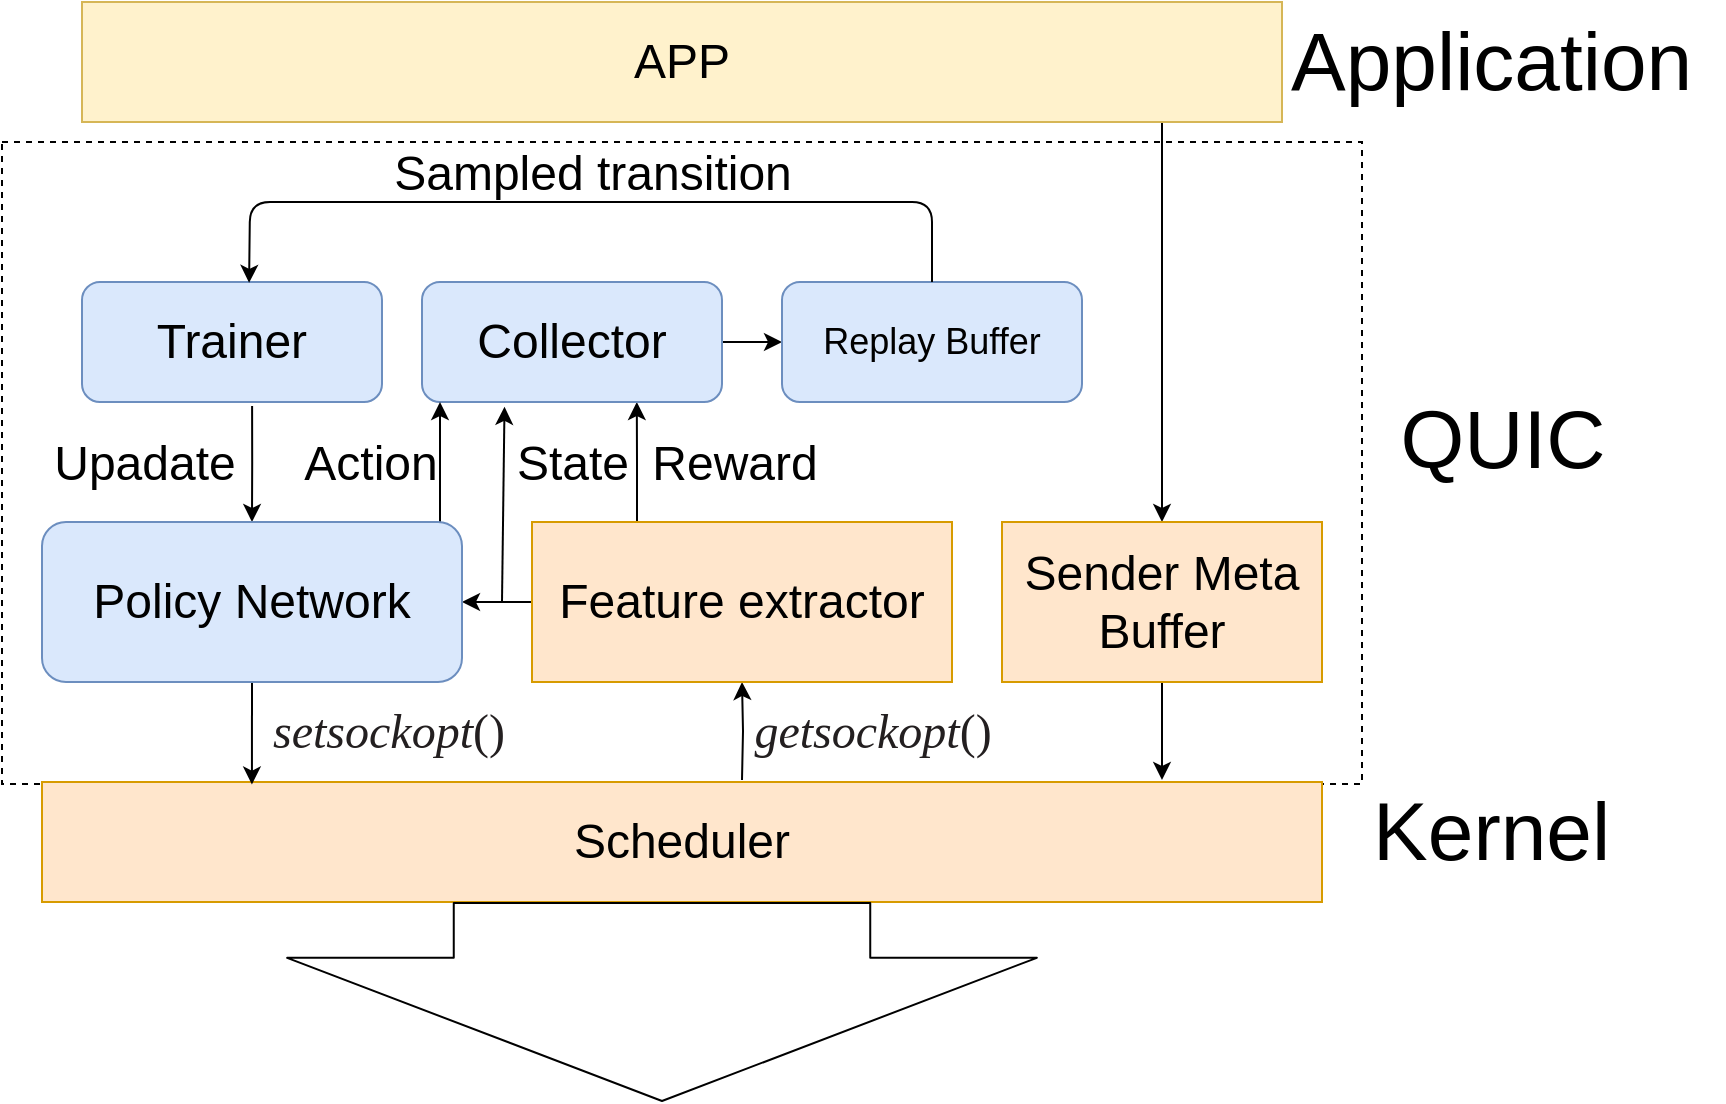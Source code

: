 <mxfile version="13.0.6" type="github" pages="3">
  <diagram id="CBDz3zqInydYnpbgPdc8" name="Architecture ">
    <mxGraphModel dx="959" dy="546" grid="0" gridSize="10" guides="1" tooltips="1" connect="1" arrows="1" fold="1" page="1" pageScale="1" pageWidth="1100" pageHeight="850" math="0" shadow="0">
      <root>
        <mxCell id="0" />
        <mxCell id="1" parent="0" />
        <mxCell id="l-rTfrSbGHxLT8yHpG9K-1" value="" style="rounded=0;whiteSpace=wrap;html=1;dashed=1;gradientColor=none;fillColor=none;" parent="1" vertex="1">
          <mxGeometry x="149" y="234" width="680" height="321" as="geometry" />
        </mxCell>
        <mxCell id="O35m1b_gPNPNUmbekiKG-8" value="" style="edgeStyle=orthogonalEdgeStyle;rounded=0;orthogonalLoop=1;jettySize=auto;html=1;exitX=0.9;exitY=1;exitDx=0;exitDy=0;exitPerimeter=0;" parent="1" source="O35m1b_gPNPNUmbekiKG-6" target="O35m1b_gPNPNUmbekiKG-7" edge="1">
          <mxGeometry relative="1" as="geometry">
            <mxPoint x="729" y="294" as="sourcePoint" />
          </mxGeometry>
        </mxCell>
        <mxCell id="O35m1b_gPNPNUmbekiKG-6" value="&lt;font style=&quot;font-size: 24px&quot;&gt;APP&lt;/font&gt;" style="rounded=1;whiteSpace=wrap;html=1;arcSize=0;fillColor=#fff2cc;strokeColor=#d6b656;" parent="1" vertex="1">
          <mxGeometry x="189" y="164" width="600" height="60" as="geometry" />
        </mxCell>
        <mxCell id="O35m1b_gPNPNUmbekiKG-10" value="" style="edgeStyle=orthogonalEdgeStyle;rounded=0;orthogonalLoop=1;jettySize=auto;html=1;" parent="1" source="O35m1b_gPNPNUmbekiKG-7" edge="1">
          <mxGeometry relative="1" as="geometry">
            <mxPoint x="729" y="553" as="targetPoint" />
          </mxGeometry>
        </mxCell>
        <mxCell id="O35m1b_gPNPNUmbekiKG-7" value="&lt;font style=&quot;font-size: 24px&quot;&gt;Sender Meta Buffer&lt;/font&gt;" style="rounded=1;whiteSpace=wrap;html=1;arcSize=0;fillColor=#ffe6cc;strokeColor=#d79b00;" parent="1" vertex="1">
          <mxGeometry x="649" y="424" width="160" height="80" as="geometry" />
        </mxCell>
        <mxCell id="O35m1b_gPNPNUmbekiKG-12" style="edgeStyle=orthogonalEdgeStyle;rounded=0;orthogonalLoop=1;jettySize=auto;html=1;entryX=0.5;entryY=1;entryDx=0;entryDy=0;" parent="1" target="O35m1b_gPNPNUmbekiKG-14" edge="1">
          <mxGeometry relative="1" as="geometry">
            <mxPoint x="519.286" y="454" as="targetPoint" />
            <mxPoint x="519" y="553" as="sourcePoint" />
            <Array as="points" />
          </mxGeometry>
        </mxCell>
        <mxCell id="O35m1b_gPNPNUmbekiKG-9" value="&lt;font style=&quot;font-size: 24px&quot;&gt;Scheduler&lt;/font&gt;" style="rounded=1;whiteSpace=wrap;html=1;arcSize=0;fillColor=#ffe6cc;strokeColor=#d79b00;" parent="1" vertex="1">
          <mxGeometry x="169" y="554" width="640" height="60" as="geometry" />
        </mxCell>
        <mxCell id="O35m1b_gPNPNUmbekiKG-25" value="" style="edgeStyle=orthogonalEdgeStyle;rounded=0;orthogonalLoop=1;jettySize=auto;html=1;entryX=1;entryY=0.5;entryDx=0;entryDy=0;" parent="1" source="O35m1b_gPNPNUmbekiKG-14" target="eUcBHs-z1_nmx1WXnV4A-1" edge="1">
          <mxGeometry relative="1" as="geometry">
            <mxPoint x="379" y="464" as="targetPoint" />
          </mxGeometry>
        </mxCell>
        <mxCell id="eUcBHs-z1_nmx1WXnV4A-6" style="edgeStyle=orthogonalEdgeStyle;rounded=0;orthogonalLoop=1;jettySize=auto;html=1;exitX=0.25;exitY=0;exitDx=0;exitDy=0;entryX=0.716;entryY=1;entryDx=0;entryDy=0;entryPerimeter=0;" parent="1" source="O35m1b_gPNPNUmbekiKG-14" target="O35m1b_gPNPNUmbekiKG-20" edge="1">
          <mxGeometry relative="1" as="geometry" />
        </mxCell>
        <mxCell id="O35m1b_gPNPNUmbekiKG-14" value="&lt;font style=&quot;font-size: 24px&quot;&gt;Feature extractor&lt;/font&gt;" style="rounded=0;whiteSpace=wrap;html=1;fillColor=#ffe6cc;strokeColor=#d79b00;" parent="1" vertex="1">
          <mxGeometry x="414" y="424" width="210" height="80" as="geometry" />
        </mxCell>
        <mxCell id="O35m1b_gPNPNUmbekiKG-34" style="edgeStyle=orthogonalEdgeStyle;rounded=0;orthogonalLoop=1;jettySize=auto;html=1;entryX=0.164;entryY=0.021;entryDx=0;entryDy=0;entryPerimeter=0;exitX=0.5;exitY=1;exitDx=0;exitDy=0;" parent="1" source="eUcBHs-z1_nmx1WXnV4A-1" target="O35m1b_gPNPNUmbekiKG-9" edge="1">
          <mxGeometry relative="1" as="geometry">
            <mxPoint x="274" y="514" as="sourcePoint" />
          </mxGeometry>
        </mxCell>
        <mxCell id="O35m1b_gPNPNUmbekiKG-23" value="" style="edgeStyle=orthogonalEdgeStyle;rounded=0;orthogonalLoop=1;jettySize=auto;html=1;" parent="1" source="O35m1b_gPNPNUmbekiKG-20" target="O35m1b_gPNPNUmbekiKG-22" edge="1">
          <mxGeometry relative="1" as="geometry" />
        </mxCell>
        <mxCell id="O35m1b_gPNPNUmbekiKG-20" value="&lt;font style=&quot;font-size: 24px&quot;&gt;Collector&lt;/font&gt;" style="rounded=1;whiteSpace=wrap;html=1;fillColor=#dae8fc;strokeColor=#6c8ebf;" parent="1" vertex="1">
          <mxGeometry x="359" y="304" width="150" height="60" as="geometry" />
        </mxCell>
        <mxCell id="O35m1b_gPNPNUmbekiKG-29" value="&lt;font style=&quot;font-size: 24px&quot;&gt;Trainer&lt;/font&gt;" style="rounded=1;whiteSpace=wrap;html=1;fillColor=#dae8fc;strokeColor=#6c8ebf;" parent="1" vertex="1">
          <mxGeometry x="189" y="304" width="150" height="60" as="geometry" />
        </mxCell>
        <mxCell id="O35m1b_gPNPNUmbekiKG-22" value="&lt;font style=&quot;font-size: 18px&quot;&gt;Replay Buffer&lt;/font&gt;" style="rounded=1;whiteSpace=wrap;html=1;fillColor=#dae8fc;strokeColor=#6c8ebf;" parent="1" vertex="1">
          <mxGeometry x="539" y="304" width="150" height="60" as="geometry" />
        </mxCell>
        <mxCell id="O35m1b_gPNPNUmbekiKG-28" value="" style="endArrow=classic;html=1;entryX=0.06;entryY=1;entryDx=0;entryDy=0;entryPerimeter=0;" parent="1" target="O35m1b_gPNPNUmbekiKG-20" edge="1">
          <mxGeometry width="50" height="50" relative="1" as="geometry">
            <mxPoint x="368" y="424" as="sourcePoint" />
            <mxPoint x="368" y="374" as="targetPoint" />
          </mxGeometry>
        </mxCell>
        <mxCell id="O35m1b_gPNPNUmbekiKG-32" value="" style="endArrow=classic;html=1;entryX=0.275;entryY=1.04;entryDx=0;entryDy=0;entryPerimeter=0;" parent="1" target="O35m1b_gPNPNUmbekiKG-20" edge="1">
          <mxGeometry width="50" height="50" relative="1" as="geometry">
            <mxPoint x="399" y="464" as="sourcePoint" />
            <mxPoint x="449" y="414" as="targetPoint" />
          </mxGeometry>
        </mxCell>
        <mxCell id="O35m1b_gPNPNUmbekiKG-33" value="" style="endArrow=classic;html=1;exitX=0.5;exitY=0;exitDx=0;exitDy=0;entryX=0.557;entryY=0.007;entryDx=0;entryDy=0;entryPerimeter=0;" parent="1" source="O35m1b_gPNPNUmbekiKG-22" target="O35m1b_gPNPNUmbekiKG-29" edge="1">
          <mxGeometry width="50" height="50" relative="1" as="geometry">
            <mxPoint x="239" y="214" as="sourcePoint" />
            <mxPoint x="277" y="294" as="targetPoint" />
            <Array as="points">
              <mxPoint x="614" y="264" />
              <mxPoint x="419" y="264" />
              <mxPoint x="273" y="264" />
            </Array>
          </mxGeometry>
        </mxCell>
        <mxCell id="O35m1b_gPNPNUmbekiKG-36" value="" style="shape=flexArrow;endArrow=classic;startArrow=none;html=1;startFill=0;width=208.235;endSize=23.529;endWidth=165.606;" parent="1" edge="1">
          <mxGeometry width="50" height="50" relative="1" as="geometry">
            <mxPoint x="479" y="614" as="sourcePoint" />
            <mxPoint x="479" y="714" as="targetPoint" />
          </mxGeometry>
        </mxCell>
        <mxCell id="eUcBHs-z1_nmx1WXnV4A-7" style="edgeStyle=orthogonalEdgeStyle;rounded=0;orthogonalLoop=1;jettySize=auto;html=1;exitX=0.567;exitY=1.033;exitDx=0;exitDy=0;entryX=0.5;entryY=0;entryDx=0;entryDy=0;exitPerimeter=0;" parent="1" source="O35m1b_gPNPNUmbekiKG-29" target="eUcBHs-z1_nmx1WXnV4A-1" edge="1">
          <mxGeometry relative="1" as="geometry">
            <mxPoint x="274" y="414" as="sourcePoint" />
          </mxGeometry>
        </mxCell>
        <mxCell id="eUcBHs-z1_nmx1WXnV4A-1" value="&lt;span style=&quot;font-size: 24px&quot;&gt;Policy Network&lt;/span&gt;" style="rounded=1;whiteSpace=wrap;html=1;fillColor=#dae8fc;strokeColor=#6c8ebf;" parent="1" vertex="1">
          <mxGeometry x="169" y="424" width="210" height="80" as="geometry" />
        </mxCell>
        <mxCell id="l-rTfrSbGHxLT8yHpG9K-2" value="&lt;font style=&quot;font-size: 41px&quot;&gt;QUIC&lt;/font&gt;" style="text;html=1;align=center;verticalAlign=middle;resizable=0;points=[];autosize=1;" parent="1" vertex="1">
          <mxGeometry x="839" y="368" width="120" height="30" as="geometry" />
        </mxCell>
        <mxCell id="DKsKnXpjUulsUTAk1TxJ-13" value="&lt;span style=&quot;font-size: 41px&quot;&gt;Application&amp;nbsp;&lt;/span&gt;" style="text;html=1;align=center;verticalAlign=middle;resizable=0;points=[];autosize=1;" vertex="1" parent="1">
          <mxGeometry x="788" y="180" width="222" height="28" as="geometry" />
        </mxCell>
        <mxCell id="DKsKnXpjUulsUTAk1TxJ-11" value="&lt;span style=&quot;font-size: 41px&quot;&gt;Kernel&amp;nbsp;&lt;/span&gt;" style="text;html=1;align=center;verticalAlign=middle;resizable=0;points=[];autosize=1;" vertex="1" parent="1">
          <mxGeometry x="829" y="565" width="140" height="28" as="geometry" />
        </mxCell>
        <mxCell id="DKsKnXpjUulsUTAk1TxJ-1" value="&lt;font style=&quot;font-size: 24px&quot;&gt;&lt;span style=&quot;font-family: &amp;#34;cmmi10&amp;#34; ; color: rgb(35 , 31 , 32) ; font-style: italic&quot;&gt;getsockopt&lt;/span&gt;&lt;span style=&quot;font-family: &amp;#34;cmr10&amp;#34; ; color: rgb(35 , 31 , 32)&quot;&gt;()&lt;/span&gt;&lt;/font&gt;" style="text;html=1;align=center;verticalAlign=middle;resizable=0;points=[];autosize=1;" vertex="1" parent="1">
          <mxGeometry x="519" y="519" width="130" height="20" as="geometry" />
        </mxCell>
        <mxCell id="DKsKnXpjUulsUTAk1TxJ-2" value="&lt;font style=&quot;font-size: 24px&quot;&gt;&lt;span style=&quot;font-family: &amp;#34;cmmi10&amp;#34; ; color: rgb(35 , 31 , 32) ; font-style: italic&quot;&gt;setsockopt&lt;/span&gt;&lt;span style=&quot;font-family: &amp;#34;cmr10&amp;#34; ; color: rgb(35 , 31 , 32)&quot;&gt;()&lt;/span&gt;&lt;/font&gt;" style="text;html=1;align=center;verticalAlign=middle;resizable=0;points=[];autosize=1;" vertex="1" parent="1">
          <mxGeometry x="279" y="518.5" width="126" height="21" as="geometry" />
        </mxCell>
        <mxCell id="DKsKnXpjUulsUTAk1TxJ-3" value="&lt;font style=&quot;font-size: 24px&quot;&gt;Reward&lt;/font&gt;" style="text;html=1;align=center;verticalAlign=middle;resizable=0;points=[];autosize=1;" vertex="1" parent="1">
          <mxGeometry x="468" y="384" width="93" height="21" as="geometry" />
        </mxCell>
        <mxCell id="DKsKnXpjUulsUTAk1TxJ-4" value="&lt;font style=&quot;font-size: 24px&quot;&gt;State&lt;/font&gt;" style="text;html=1;align=center;verticalAlign=middle;resizable=0;points=[];autosize=1;" vertex="1" parent="1">
          <mxGeometry x="401" y="384" width="66" height="21" as="geometry" />
        </mxCell>
        <mxCell id="DKsKnXpjUulsUTAk1TxJ-5" value="&lt;font style=&quot;font-size: 24px&quot;&gt;Action&lt;/font&gt;" style="text;html=1;align=center;verticalAlign=middle;resizable=0;points=[];autosize=1;" vertex="1" parent="1">
          <mxGeometry x="295" y="384" width="76" height="21" as="geometry" />
        </mxCell>
        <mxCell id="DKsKnXpjUulsUTAk1TxJ-7" value="&lt;font style=&quot;font-size: 24px&quot;&gt;Upadate&lt;/font&gt;" style="text;html=1;align=center;verticalAlign=middle;resizable=0;points=[];autosize=1;" vertex="1" parent="1">
          <mxGeometry x="169" y="384" width="101" height="21" as="geometry" />
        </mxCell>
        <mxCell id="DKsKnXpjUulsUTAk1TxJ-9" value="&lt;font style=&quot;font-size: 24px&quot;&gt;Sampled transition&lt;/font&gt;" style="text;html=1;align=center;verticalAlign=middle;resizable=0;points=[];autosize=1;" vertex="1" parent="1">
          <mxGeometry x="339" y="239" width="209" height="21" as="geometry" />
        </mxCell>
      </root>
    </mxGraphModel>
  </diagram>
  <diagram id="VBoSmbZO04cfnFMGYThz" name="Definition">
    <mxGraphModel dx="679" dy="387" grid="0" gridSize="10" guides="1" tooltips="1" connect="1" arrows="1" fold="1" page="1" pageScale="1" pageWidth="1100" pageHeight="850" math="0" shadow="0">
      <root>
        <mxCell id="o4Xeo9cxnikCKIsq15cX-0" />
        <mxCell id="o4Xeo9cxnikCKIsq15cX-1" parent="o4Xeo9cxnikCKIsq15cX-0" />
        <mxCell id="o4Xeo9cxnikCKIsq15cX-10" value="&lt;font face=&quot;Times New Roman&quot;&gt;&lt;i&gt;SI&lt;sub&gt;1&lt;/sub&gt;&lt;/i&gt;&lt;/font&gt;" style="rounded=0;whiteSpace=wrap;html=1;" vertex="1" parent="o4Xeo9cxnikCKIsq15cX-1">
          <mxGeometry x="160" y="140" width="120" height="60" as="geometry" />
        </mxCell>
        <mxCell id="o4Xeo9cxnikCKIsq15cX-11" value="&lt;i style=&quot;font-family: &amp;#34;times new roman&amp;#34;&quot;&gt;SI&lt;span style=&quot;font-size: 10px&quot;&gt;2&lt;/span&gt;&lt;/i&gt;" style="rounded=0;whiteSpace=wrap;html=1;" vertex="1" parent="o4Xeo9cxnikCKIsq15cX-1">
          <mxGeometry x="280" y="140" width="120" height="60" as="geometry" />
        </mxCell>
        <mxCell id="o4Xeo9cxnikCKIsq15cX-13" value="&lt;font face=&quot;times new roman&quot;&gt;&lt;i&gt;...&lt;/i&gt;&lt;/font&gt;" style="rounded=0;whiteSpace=wrap;html=1;" vertex="1" parent="o4Xeo9cxnikCKIsq15cX-1">
          <mxGeometry x="400" y="140" width="120" height="60" as="geometry" />
        </mxCell>
        <mxCell id="o4Xeo9cxnikCKIsq15cX-15" value="&lt;i style=&quot;font-family: &amp;#34;times new roman&amp;#34;&quot;&gt;SI&lt;span style=&quot;font-size: 10px&quot;&gt;n&lt;/span&gt;&lt;/i&gt;" style="rounded=0;whiteSpace=wrap;html=1;" vertex="1" parent="o4Xeo9cxnikCKIsq15cX-1">
          <mxGeometry x="520" y="140" width="120" height="60" as="geometry" />
        </mxCell>
        <mxCell id="_3bEBk1LBJpsCrLfA-rE-0" value="&lt;font face=&quot;Times New Roman&quot;&gt;&lt;i&gt;Episode&amp;nbsp;&lt;/i&gt;&lt;/font&gt;" style="text;html=1;align=center;verticalAlign=middle;resizable=0;points=[];autosize=1;" vertex="1" parent="o4Xeo9cxnikCKIsq15cX-1">
          <mxGeometry x="592" y="108" width="52" height="18" as="geometry" />
        </mxCell>
      </root>
    </mxGraphModel>
  </diagram>
  <diagram id="PGY9qV_ddsSZVNCRA-MY" name="Definition_2">
    <mxGraphModel dx="562" dy="320" grid="0" gridSize="10" guides="1" tooltips="1" connect="1" arrows="1" fold="1" page="1" pageScale="1" pageWidth="1100" pageHeight="850" math="0" shadow="0">
      <root>
        <mxCell id="Y606NLw9z8LSmeyzamds-0" />
        <mxCell id="Y606NLw9z8LSmeyzamds-1" parent="Y606NLw9z8LSmeyzamds-0" />
        <mxCell id="Y606NLw9z8LSmeyzamds-2" value="&lt;font face=&quot;Times New Roman&quot;&gt;&lt;i&gt;SI&lt;sub&gt;1&lt;/sub&gt;&lt;/i&gt;&lt;/font&gt;" style="rounded=0;whiteSpace=wrap;html=1;" vertex="1" parent="Y606NLw9z8LSmeyzamds-1">
          <mxGeometry x="160" y="140" width="120" height="60" as="geometry" />
        </mxCell>
        <mxCell id="Y606NLw9z8LSmeyzamds-3" value="&lt;i style=&quot;font-family: &amp;#34;times new roman&amp;#34;&quot;&gt;SI&lt;span style=&quot;font-size: 10px&quot;&gt;2&lt;/span&gt;&lt;/i&gt;" style="rounded=0;whiteSpace=wrap;html=1;" vertex="1" parent="Y606NLw9z8LSmeyzamds-1">
          <mxGeometry x="280" y="140" width="120" height="60" as="geometry" />
        </mxCell>
        <mxCell id="Y606NLw9z8LSmeyzamds-4" value="&lt;font face=&quot;times new roman&quot;&gt;&lt;i&gt;...&lt;/i&gt;&lt;/font&gt;" style="rounded=0;whiteSpace=wrap;html=1;" vertex="1" parent="Y606NLw9z8LSmeyzamds-1">
          <mxGeometry x="400" y="140" width="120" height="60" as="geometry" />
        </mxCell>
        <mxCell id="Y606NLw9z8LSmeyzamds-5" value="&lt;i style=&quot;font-family: &amp;#34;times new roman&amp;#34;&quot;&gt;SI&lt;span style=&quot;font-size: 10px&quot;&gt;n&lt;/span&gt;&lt;/i&gt;" style="rounded=0;whiteSpace=wrap;html=1;" vertex="1" parent="Y606NLw9z8LSmeyzamds-1">
          <mxGeometry x="520" y="140" width="120" height="60" as="geometry" />
        </mxCell>
        <mxCell id="Y606NLw9z8LSmeyzamds-6" value="" style="endArrow=none;html=1;" edge="1" parent="Y606NLw9z8LSmeyzamds-1">
          <mxGeometry width="50" height="50" relative="1" as="geometry">
            <mxPoint x="110" y="250" as="sourcePoint" />
            <mxPoint x="160" y="200" as="targetPoint" />
          </mxGeometry>
        </mxCell>
        <mxCell id="Y606NLw9z8LSmeyzamds-7" value="" style="endArrow=none;html=1;" edge="1" parent="Y606NLw9z8LSmeyzamds-1">
          <mxGeometry width="50" height="50" relative="1" as="geometry">
            <mxPoint x="330" y="250" as="sourcePoint" />
            <mxPoint x="280" y="200" as="targetPoint" />
          </mxGeometry>
        </mxCell>
        <mxCell id="Y606NLw9z8LSmeyzamds-8" value="&lt;font style=&quot;font-size: 24px&quot;&gt;&lt;i&gt;&lt;font face=&quot;Times New Roman&quot;&gt;s&lt;sub&gt;t =&amp;nbsp;&lt;/sub&gt;&lt;/font&gt;&lt;/i&gt;&lt;i&gt;&lt;font face=&quot;Times New Roman&quot; style=&quot;font-size: 24px&quot;&gt;s&lt;sub&gt;t,1&lt;/sub&gt;,&amp;nbsp;&lt;/font&gt;&lt;/i&gt;&lt;i&gt;&lt;font face=&quot;Times New Roman&quot; style=&quot;font-size: 24px&quot;&gt;s&lt;sub&gt;t,2&lt;/sub&gt;&lt;/font&gt;&lt;/i&gt;&lt;/font&gt;&lt;i style=&quot;font-size: 24px&quot;&gt;&lt;font face=&quot;Times New Roman&quot;&gt;, ...&lt;/font&gt;&lt;/i&gt;&lt;i style=&quot;font-size: 24px&quot;&gt;&lt;font face=&quot;Times New Roman&quot;&gt;,&amp;nbsp;&lt;/font&gt;&lt;/i&gt;&lt;i style=&quot;font-size: 24px&quot;&gt;&lt;font face=&quot;Times New Roman&quot;&gt;s&lt;sub&gt;t,n&lt;/sub&gt;&lt;/font&gt;&lt;/i&gt;" style="text;html=1;align=center;verticalAlign=middle;resizable=0;points=[];autosize=1;" vertex="1" parent="Y606NLw9z8LSmeyzamds-1">
          <mxGeometry x="118" y="244" width="192" height="24" as="geometry" />
        </mxCell>
        <mxCell id="iSAx-SffTU5hjNBsO_Nv-0" value="&lt;font face=&quot;Times New Roman&quot;&gt;&lt;i&gt;Episode&amp;nbsp;&lt;/i&gt;&lt;/font&gt;" style="text;html=1;align=center;verticalAlign=middle;resizable=0;points=[];autosize=1;" vertex="1" parent="Y606NLw9z8LSmeyzamds-1">
          <mxGeometry x="592" y="108" width="52" height="18" as="geometry" />
        </mxCell>
        <mxCell id="cRtjjOVD9alZbBg3pGzc-0" value="&lt;span style=&quot;font-size: 24px&quot;&gt;&lt;font face=&quot;Times New Roman&quot;&gt;&lt;i&gt;s&lt;/i&gt;&lt;i&gt;&lt;sub&gt;t,1&lt;/sub&gt;&lt;/i&gt;&lt;i style=&quot;vertical-align: sub&quot;&gt; = &lt;/i&gt;(&lt;i&gt;x&lt;sub&gt;t,i&lt;/sub&gt; , w&lt;/i&gt;&lt;/font&gt;&lt;/span&gt;&lt;i style=&quot;font-family: &amp;#34;times new roman&amp;#34; ; font-size: 24px&quot;&gt;&lt;sub&gt;t,i&lt;/sub&gt;&lt;/i&gt;&lt;span style=&quot;font-size: 24px&quot;&gt;&lt;font face=&quot;Times New Roman&quot;&gt;&lt;i&gt;, d&lt;/i&gt;&lt;/font&gt;&lt;/span&gt;&lt;i style=&quot;font-family: &amp;#34;times new roman&amp;#34; ; font-size: 24px&quot;&gt;&lt;sub&gt;t,i&lt;/sub&gt;&lt;/i&gt;&lt;span style=&quot;font-size: 24px&quot;&gt;&lt;font face=&quot;Times New Roman&quot;&gt;&lt;i&gt;, u&lt;/i&gt;&lt;/font&gt;&lt;/span&gt;&lt;i style=&quot;font-family: &amp;#34;times new roman&amp;#34; ; font-size: 24px&quot;&gt;&lt;sub&gt;t,i&lt;/sub&gt;&lt;/i&gt;&lt;span style=&quot;font-size: 24px&quot;&gt;&lt;font face=&quot;Times New Roman&quot;&gt;&lt;i&gt;, v&lt;/i&gt;&lt;/font&gt;&lt;/span&gt;&lt;i style=&quot;font-family: &amp;#34;times new roman&amp;#34; ; font-size: 24px&quot;&gt;&lt;sub&gt;t,i&lt;/sub&gt;&lt;/i&gt;&lt;font face=&quot;Times New Roman&quot;&gt;&lt;span style=&quot;font-size: 24px&quot;&gt;)&lt;/span&gt;&lt;br&gt;&lt;div style=&quot;text-align: left&quot;&gt;&lt;span style=&quot;font-family: &amp;#34;helvetica&amp;#34; ; text-align: center ; font-size: 24px&quot;&gt;&lt;font face=&quot;Times New Roman&quot;&gt;&lt;i&gt;x&lt;sub&gt;t,i&lt;/sub&gt;&amp;nbsp;-&lt;/i&gt; stream &lt;i&gt;throughout &lt;/i&gt;in&lt;i&gt; SI&lt;sub&gt;t&lt;/sub&gt;&amp;nbsp;&lt;/i&gt;&lt;/font&gt;&lt;/span&gt;&lt;/div&gt;&lt;div style=&quot;text-align: left&quot;&gt;&lt;span style=&quot;font-family: &amp;#34;helvetica&amp;#34; ; text-align: center ; font-size: 24px&quot;&gt;&lt;font face=&quot;Times New Roman&quot;&gt;&lt;i&gt;w&lt;/i&gt;&lt;/font&gt;&lt;/span&gt;&lt;i style=&quot;text-align: center ; font-family: &amp;#34;times new roman&amp;#34; ; font-size: 24px&quot;&gt;&lt;sub&gt;t,i&lt;/sub&gt; - &lt;/i&gt;&lt;span style=&quot;text-align: center ; font-family: &amp;#34;times new roman&amp;#34; ; font-size: 24px&quot;&gt;stream&lt;/span&gt;&lt;i style=&quot;text-align: center ; font-family: &amp;#34;times new roman&amp;#34; ; font-size: 24px&quot;&gt; CWND size&lt;/i&gt;&lt;/div&gt;&lt;div style=&quot;text-align: left&quot;&gt;&lt;span style=&quot;font-family: &amp;#34;helvetica&amp;#34; ; text-align: center ; font-size: 24px&quot;&gt;&lt;font face=&quot;Times New Roman&quot;&gt;&lt;i&gt;d&lt;/i&gt;&lt;/font&gt;&lt;/span&gt;&lt;i style=&quot;text-align: center ; font-family: &amp;#34;times new roman&amp;#34; ; font-size: 24px&quot;&gt;&lt;sub&gt;t,i &lt;/sub&gt;- &lt;/i&gt;&lt;span style=&quot;text-align: center ; font-family: &amp;#34;times new roman&amp;#34; ; font-size: 24px&quot;&gt;stream &lt;/span&gt;&lt;i style=&quot;text-align: center ; font-family: &amp;#34;times new roman&amp;#34; ; font-size: 24px&quot;&gt;mean RTT&amp;nbsp;&amp;nbsp;&lt;/i&gt;&lt;/div&gt;&lt;div style=&quot;text-align: left&quot;&gt;&lt;span style=&quot;font-family: &amp;#34;helvetica&amp;#34; ; text-align: center ; font-size: 24px&quot;&gt;&lt;font face=&quot;Times New Roman&quot;&gt;&lt;i&gt;u&lt;/i&gt;&lt;/font&gt;&lt;/span&gt;&lt;i style=&quot;text-align: center ; font-family: &amp;#34;times new roman&amp;#34; ; font-size: 24px&quot;&gt;&lt;sub&gt;t,i&amp;nbsp;&lt;/sub&gt;- &lt;/i&gt;&lt;span style=&quot;text-align: center ; font-family: &amp;#34;times new roman&amp;#34; ; font-size: 24px&quot;&gt;stream &lt;i&gt;number of unACKed packets&lt;/i&gt;&lt;/span&gt;&lt;/div&gt;&lt;div style=&quot;text-align: left&quot;&gt;&lt;span style=&quot;font-family: &amp;#34;helvetica&amp;#34; ; text-align: center ; font-size: 24px&quot;&gt;&lt;font face=&quot;Times New Roman&quot;&gt;&lt;i&gt;v&lt;/i&gt;&lt;/font&gt;&lt;/span&gt;&lt;i style=&quot;text-align: center ; font-family: &amp;#34;times new roman&amp;#34; ; font-size: 24px&quot;&gt;&lt;sub&gt;t,i &lt;/sub&gt;- &lt;/i&gt;&lt;span style=&quot;text-align: center ; font-family: &amp;#34;times new roman&amp;#34; ; font-size: 24px&quot;&gt;stream&lt;/span&gt;&lt;i style=&quot;text-align: center ; font-family: &amp;#34;times new roman&amp;#34; ; font-size: 24px&quot;&gt;&amp;nbsp;number of retransmitted packets&lt;/i&gt;&lt;/div&gt;&lt;br&gt;&lt;br&gt;&lt;br&gt;&lt;/font&gt;" style="text;html=1;align=center;verticalAlign=middle;resizable=0;points=[];autosize=1;" vertex="1" parent="Y606NLw9z8LSmeyzamds-1">
          <mxGeometry x="122.5" y="322" width="436" height="167" as="geometry" />
        </mxCell>
      </root>
    </mxGraphModel>
  </diagram>
</mxfile>
